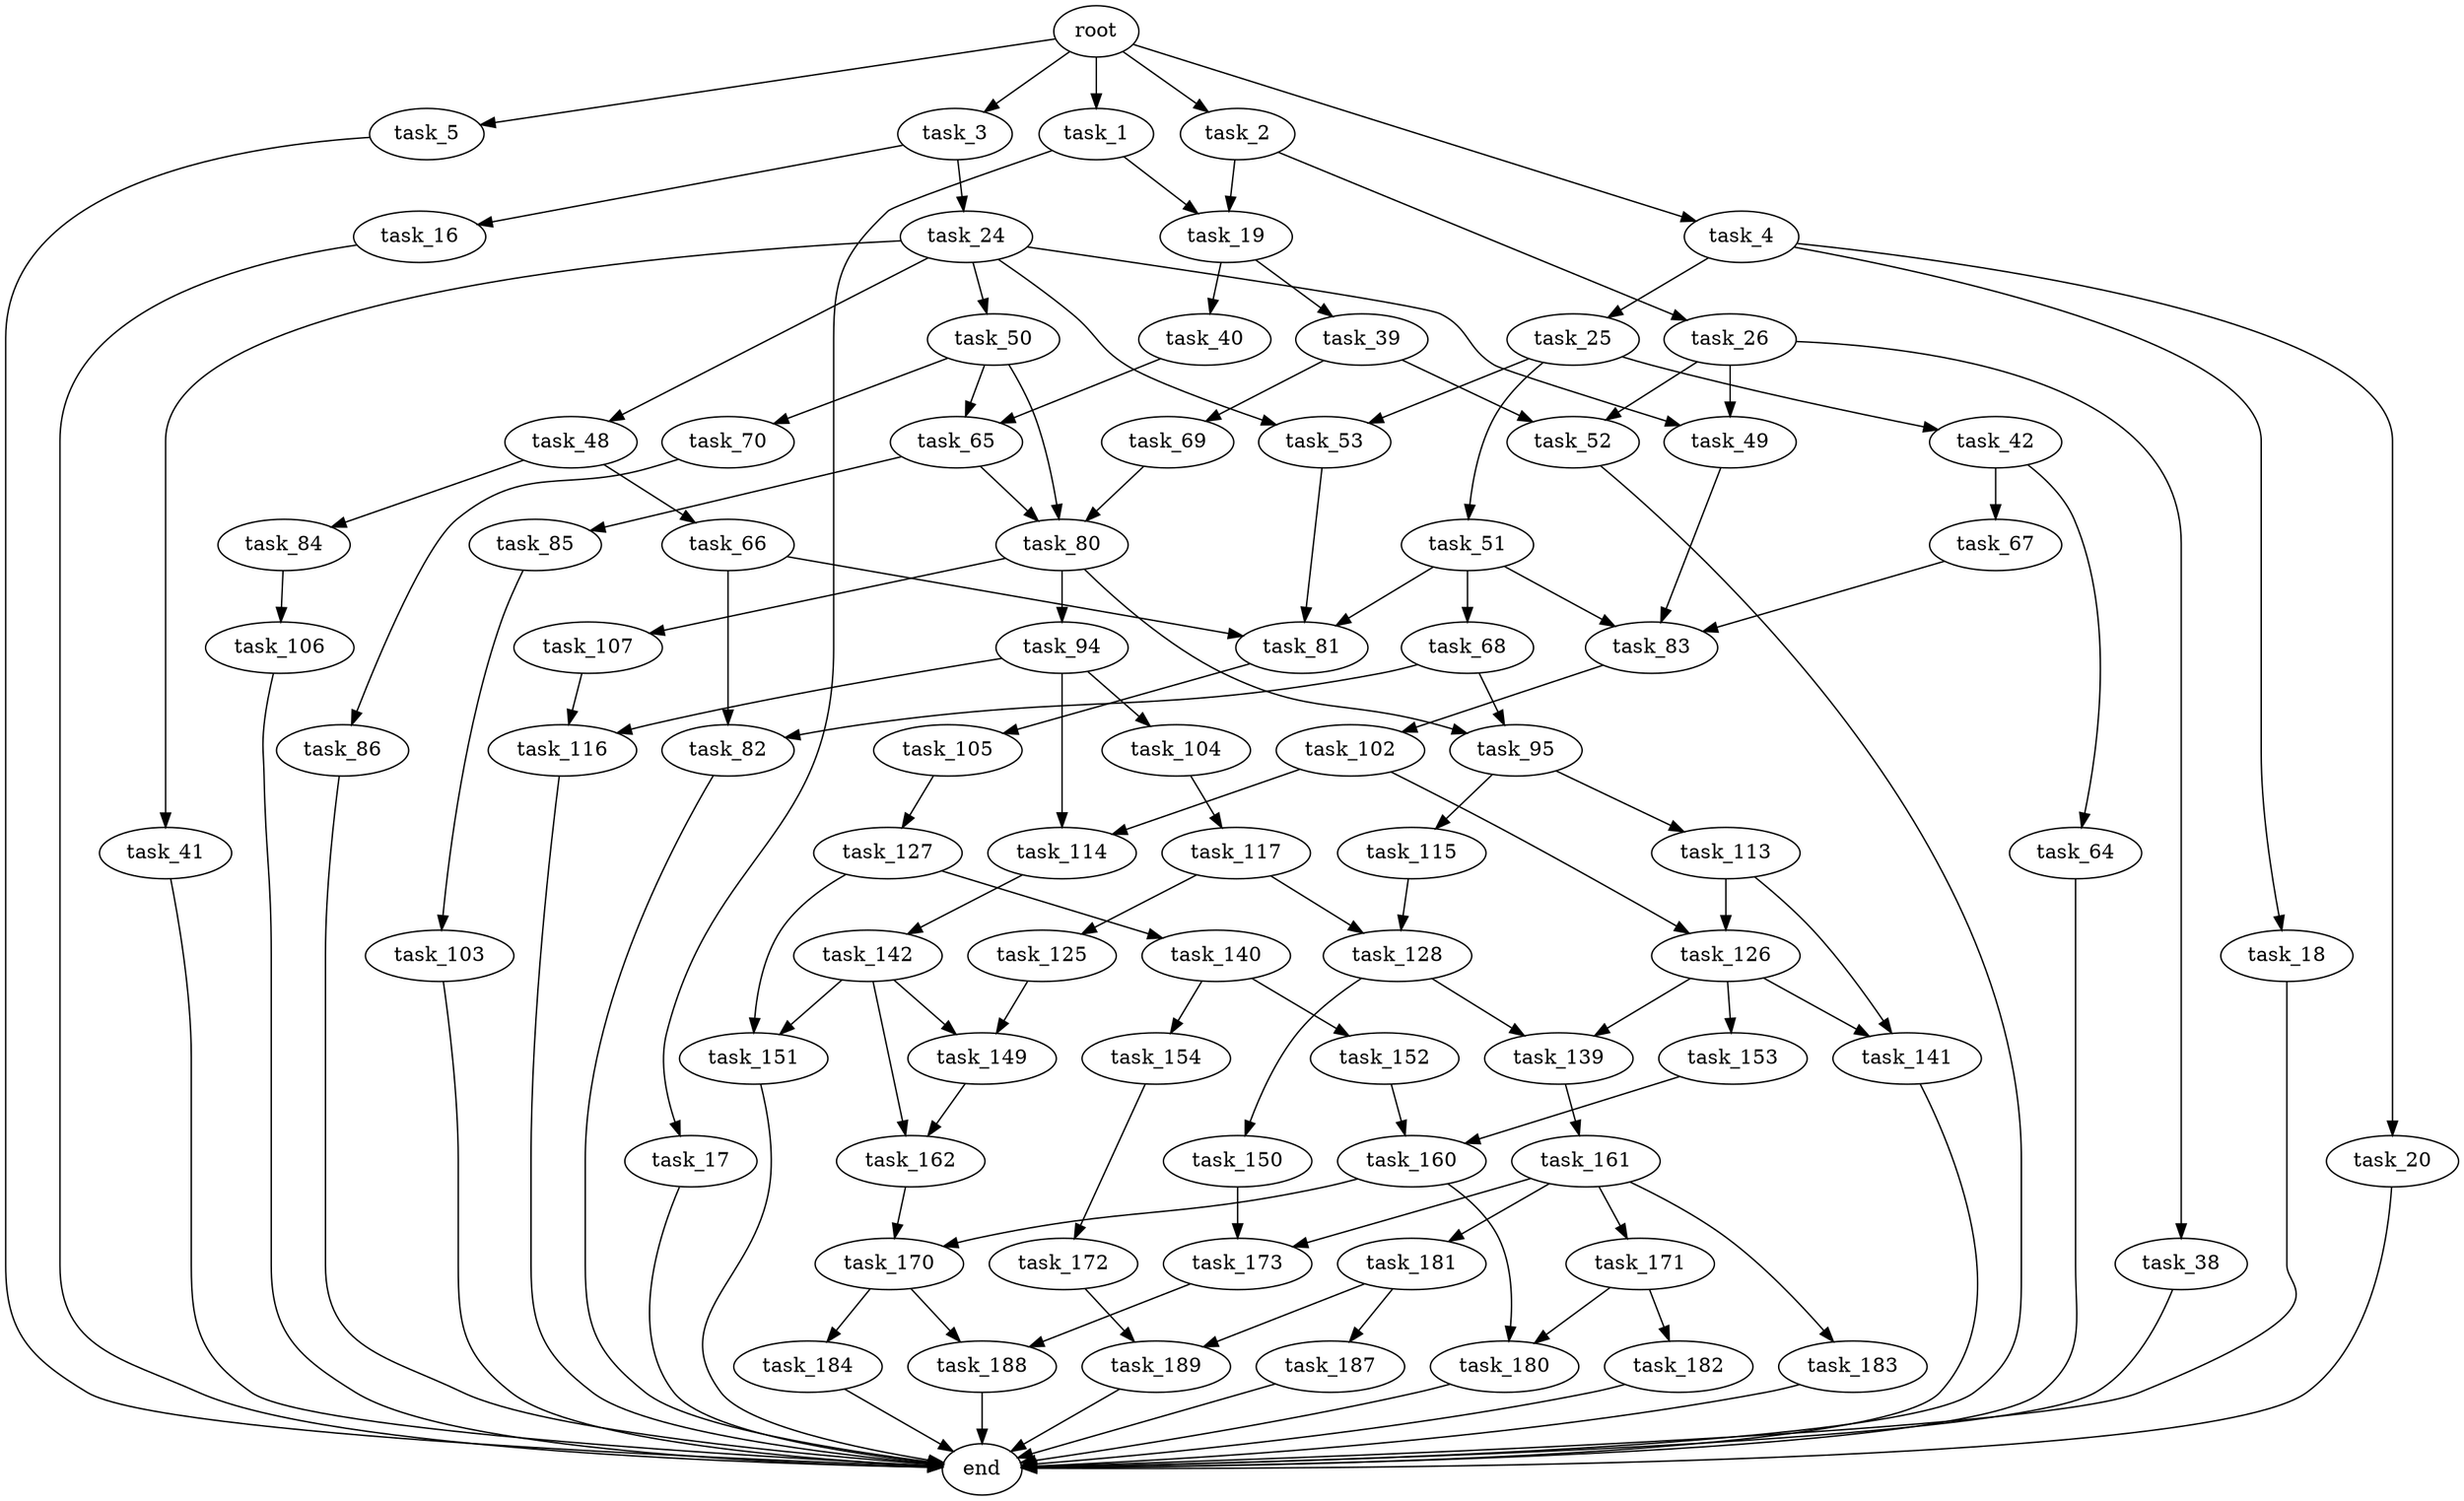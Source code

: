 digraph G {
  root [size="0.000000"];
  task_1 [size="146073891469.000000"];
  task_2 [size="28653317604.000000"];
  task_3 [size="5232624134.000000"];
  task_4 [size="782757789696.000000"];
  task_5 [size="201548733910.000000"];
  task_16 [size="209160861650.000000"];
  task_17 [size="549755813888.000000"];
  task_18 [size="1073741824000.000000"];
  task_19 [size="28991029248.000000"];
  task_20 [size="23233543031.000000"];
  task_24 [size="2523191571.000000"];
  task_25 [size="103417699066.000000"];
  task_26 [size="356117265002.000000"];
  task_38 [size="56636497208.000000"];
  task_39 [size="13873340857.000000"];
  task_40 [size="116942980802.000000"];
  task_41 [size="6875322299.000000"];
  task_42 [size="117604670355.000000"];
  task_48 [size="124513105202.000000"];
  task_49 [size="3590110309.000000"];
  task_50 [size="291698739954.000000"];
  task_51 [size="368293445632.000000"];
  task_52 [size="19347456144.000000"];
  task_53 [size="493663231497.000000"];
  task_64 [size="28991029248.000000"];
  task_65 [size="8589934592.000000"];
  task_66 [size="105447450960.000000"];
  task_67 [size="427375459972.000000"];
  task_68 [size="20917841710.000000"];
  task_69 [size="15410574031.000000"];
  task_70 [size="782757789696.000000"];
  task_80 [size="1073741824000.000000"];
  task_81 [size="18838998134.000000"];
  task_82 [size="782757789696.000000"];
  task_83 [size="9051155175.000000"];
  task_84 [size="22760123336.000000"];
  task_85 [size="359587162269.000000"];
  task_86 [size="368293445632.000000"];
  task_94 [size="3867356171.000000"];
  task_95 [size="48759235790.000000"];
  task_102 [size="10546591400.000000"];
  task_103 [size="783772380816.000000"];
  task_104 [size="22933384802.000000"];
  task_105 [size="3280940720.000000"];
  task_106 [size="17710357610.000000"];
  task_107 [size="549755813888.000000"];
  task_113 [size="552361046153.000000"];
  task_114 [size="1073741824000.000000"];
  task_115 [size="368293445632.000000"];
  task_116 [size="308450591426.000000"];
  task_117 [size="10917147440.000000"];
  task_125 [size="134217728000.000000"];
  task_126 [size="634169532278.000000"];
  task_127 [size="1938399316.000000"];
  task_128 [size="102312104502.000000"];
  task_139 [size="8589934592.000000"];
  task_140 [size="38787484285.000000"];
  task_141 [size="296726559368.000000"];
  task_142 [size="8589934592.000000"];
  task_149 [size="503655489362.000000"];
  task_150 [size="10674808176.000000"];
  task_151 [size="8589934592.000000"];
  task_152 [size="3535070473.000000"];
  task_153 [size="549755813888.000000"];
  task_154 [size="194497154490.000000"];
  task_160 [size="450356143258.000000"];
  task_161 [size="6217139835.000000"];
  task_162 [size="978609456.000000"];
  task_170 [size="1072407422.000000"];
  task_171 [size="28991029248.000000"];
  task_172 [size="1899036546.000000"];
  task_173 [size="191889085883.000000"];
  task_180 [size="28991029248.000000"];
  task_181 [size="68719476736.000000"];
  task_182 [size="8589934592.000000"];
  task_183 [size="185176487397.000000"];
  task_184 [size="28991029248.000000"];
  task_187 [size="5693246182.000000"];
  task_188 [size="1443682185.000000"];
  task_189 [size="29945541328.000000"];
  end [size="0.000000"];

  root -> task_1 [size="1.000000"];
  root -> task_2 [size="1.000000"];
  root -> task_3 [size="1.000000"];
  root -> task_4 [size="1.000000"];
  root -> task_5 [size="1.000000"];
  task_1 -> task_17 [size="134217728.000000"];
  task_1 -> task_19 [size="134217728.000000"];
  task_2 -> task_19 [size="536870912.000000"];
  task_2 -> task_26 [size="536870912.000000"];
  task_3 -> task_16 [size="301989888.000000"];
  task_3 -> task_24 [size="301989888.000000"];
  task_4 -> task_18 [size="679477248.000000"];
  task_4 -> task_20 [size="679477248.000000"];
  task_4 -> task_25 [size="679477248.000000"];
  task_5 -> end [size="1.000000"];
  task_16 -> end [size="1.000000"];
  task_17 -> end [size="1.000000"];
  task_18 -> end [size="1.000000"];
  task_19 -> task_39 [size="75497472.000000"];
  task_19 -> task_40 [size="75497472.000000"];
  task_20 -> end [size="1.000000"];
  task_24 -> task_41 [size="209715200.000000"];
  task_24 -> task_48 [size="209715200.000000"];
  task_24 -> task_49 [size="209715200.000000"];
  task_24 -> task_50 [size="209715200.000000"];
  task_24 -> task_53 [size="209715200.000000"];
  task_25 -> task_42 [size="75497472.000000"];
  task_25 -> task_51 [size="75497472.000000"];
  task_25 -> task_53 [size="75497472.000000"];
  task_26 -> task_38 [size="679477248.000000"];
  task_26 -> task_49 [size="679477248.000000"];
  task_26 -> task_52 [size="679477248.000000"];
  task_38 -> end [size="1.000000"];
  task_39 -> task_52 [size="411041792.000000"];
  task_39 -> task_69 [size="411041792.000000"];
  task_40 -> task_65 [size="134217728.000000"];
  task_41 -> end [size="1.000000"];
  task_42 -> task_64 [size="209715200.000000"];
  task_42 -> task_67 [size="209715200.000000"];
  task_48 -> task_66 [size="301989888.000000"];
  task_48 -> task_84 [size="301989888.000000"];
  task_49 -> task_83 [size="134217728.000000"];
  task_50 -> task_65 [size="209715200.000000"];
  task_50 -> task_70 [size="209715200.000000"];
  task_50 -> task_80 [size="209715200.000000"];
  task_51 -> task_68 [size="411041792.000000"];
  task_51 -> task_81 [size="411041792.000000"];
  task_51 -> task_83 [size="411041792.000000"];
  task_52 -> end [size="1.000000"];
  task_53 -> task_81 [size="411041792.000000"];
  task_64 -> end [size="1.000000"];
  task_65 -> task_80 [size="33554432.000000"];
  task_65 -> task_85 [size="33554432.000000"];
  task_66 -> task_81 [size="75497472.000000"];
  task_66 -> task_82 [size="75497472.000000"];
  task_67 -> task_83 [size="301989888.000000"];
  task_68 -> task_82 [size="536870912.000000"];
  task_68 -> task_95 [size="536870912.000000"];
  task_69 -> task_80 [size="411041792.000000"];
  task_70 -> task_86 [size="679477248.000000"];
  task_80 -> task_94 [size="838860800.000000"];
  task_80 -> task_95 [size="838860800.000000"];
  task_80 -> task_107 [size="838860800.000000"];
  task_81 -> task_105 [size="679477248.000000"];
  task_82 -> end [size="1.000000"];
  task_83 -> task_102 [size="301989888.000000"];
  task_84 -> task_106 [size="411041792.000000"];
  task_85 -> task_103 [size="411041792.000000"];
  task_86 -> end [size="1.000000"];
  task_94 -> task_104 [size="411041792.000000"];
  task_94 -> task_114 [size="411041792.000000"];
  task_94 -> task_116 [size="411041792.000000"];
  task_95 -> task_113 [size="838860800.000000"];
  task_95 -> task_115 [size="838860800.000000"];
  task_102 -> task_114 [size="301989888.000000"];
  task_102 -> task_126 [size="301989888.000000"];
  task_103 -> end [size="1.000000"];
  task_104 -> task_117 [size="33554432.000000"];
  task_105 -> task_127 [size="134217728.000000"];
  task_106 -> end [size="1.000000"];
  task_107 -> task_116 [size="536870912.000000"];
  task_113 -> task_126 [size="679477248.000000"];
  task_113 -> task_141 [size="679477248.000000"];
  task_114 -> task_142 [size="838860800.000000"];
  task_115 -> task_128 [size="411041792.000000"];
  task_116 -> end [size="1.000000"];
  task_117 -> task_125 [size="33554432.000000"];
  task_117 -> task_128 [size="33554432.000000"];
  task_125 -> task_149 [size="209715200.000000"];
  task_126 -> task_139 [size="838860800.000000"];
  task_126 -> task_141 [size="838860800.000000"];
  task_126 -> task_153 [size="838860800.000000"];
  task_127 -> task_140 [size="33554432.000000"];
  task_127 -> task_151 [size="33554432.000000"];
  task_128 -> task_139 [size="75497472.000000"];
  task_128 -> task_150 [size="75497472.000000"];
  task_139 -> task_161 [size="33554432.000000"];
  task_140 -> task_152 [size="679477248.000000"];
  task_140 -> task_154 [size="679477248.000000"];
  task_141 -> end [size="1.000000"];
  task_142 -> task_149 [size="33554432.000000"];
  task_142 -> task_151 [size="33554432.000000"];
  task_142 -> task_162 [size="33554432.000000"];
  task_149 -> task_162 [size="536870912.000000"];
  task_150 -> task_173 [size="301989888.000000"];
  task_151 -> end [size="1.000000"];
  task_152 -> task_160 [size="209715200.000000"];
  task_153 -> task_160 [size="536870912.000000"];
  task_154 -> task_172 [size="209715200.000000"];
  task_160 -> task_170 [size="536870912.000000"];
  task_160 -> task_180 [size="536870912.000000"];
  task_161 -> task_171 [size="301989888.000000"];
  task_161 -> task_173 [size="301989888.000000"];
  task_161 -> task_181 [size="301989888.000000"];
  task_161 -> task_183 [size="301989888.000000"];
  task_162 -> task_170 [size="33554432.000000"];
  task_170 -> task_184 [size="33554432.000000"];
  task_170 -> task_188 [size="33554432.000000"];
  task_171 -> task_180 [size="75497472.000000"];
  task_171 -> task_182 [size="75497472.000000"];
  task_172 -> task_189 [size="75497472.000000"];
  task_173 -> task_188 [size="209715200.000000"];
  task_180 -> end [size="1.000000"];
  task_181 -> task_187 [size="134217728.000000"];
  task_181 -> task_189 [size="134217728.000000"];
  task_182 -> end [size="1.000000"];
  task_183 -> end [size="1.000000"];
  task_184 -> end [size="1.000000"];
  task_187 -> end [size="1.000000"];
  task_188 -> end [size="1.000000"];
  task_189 -> end [size="1.000000"];
}
